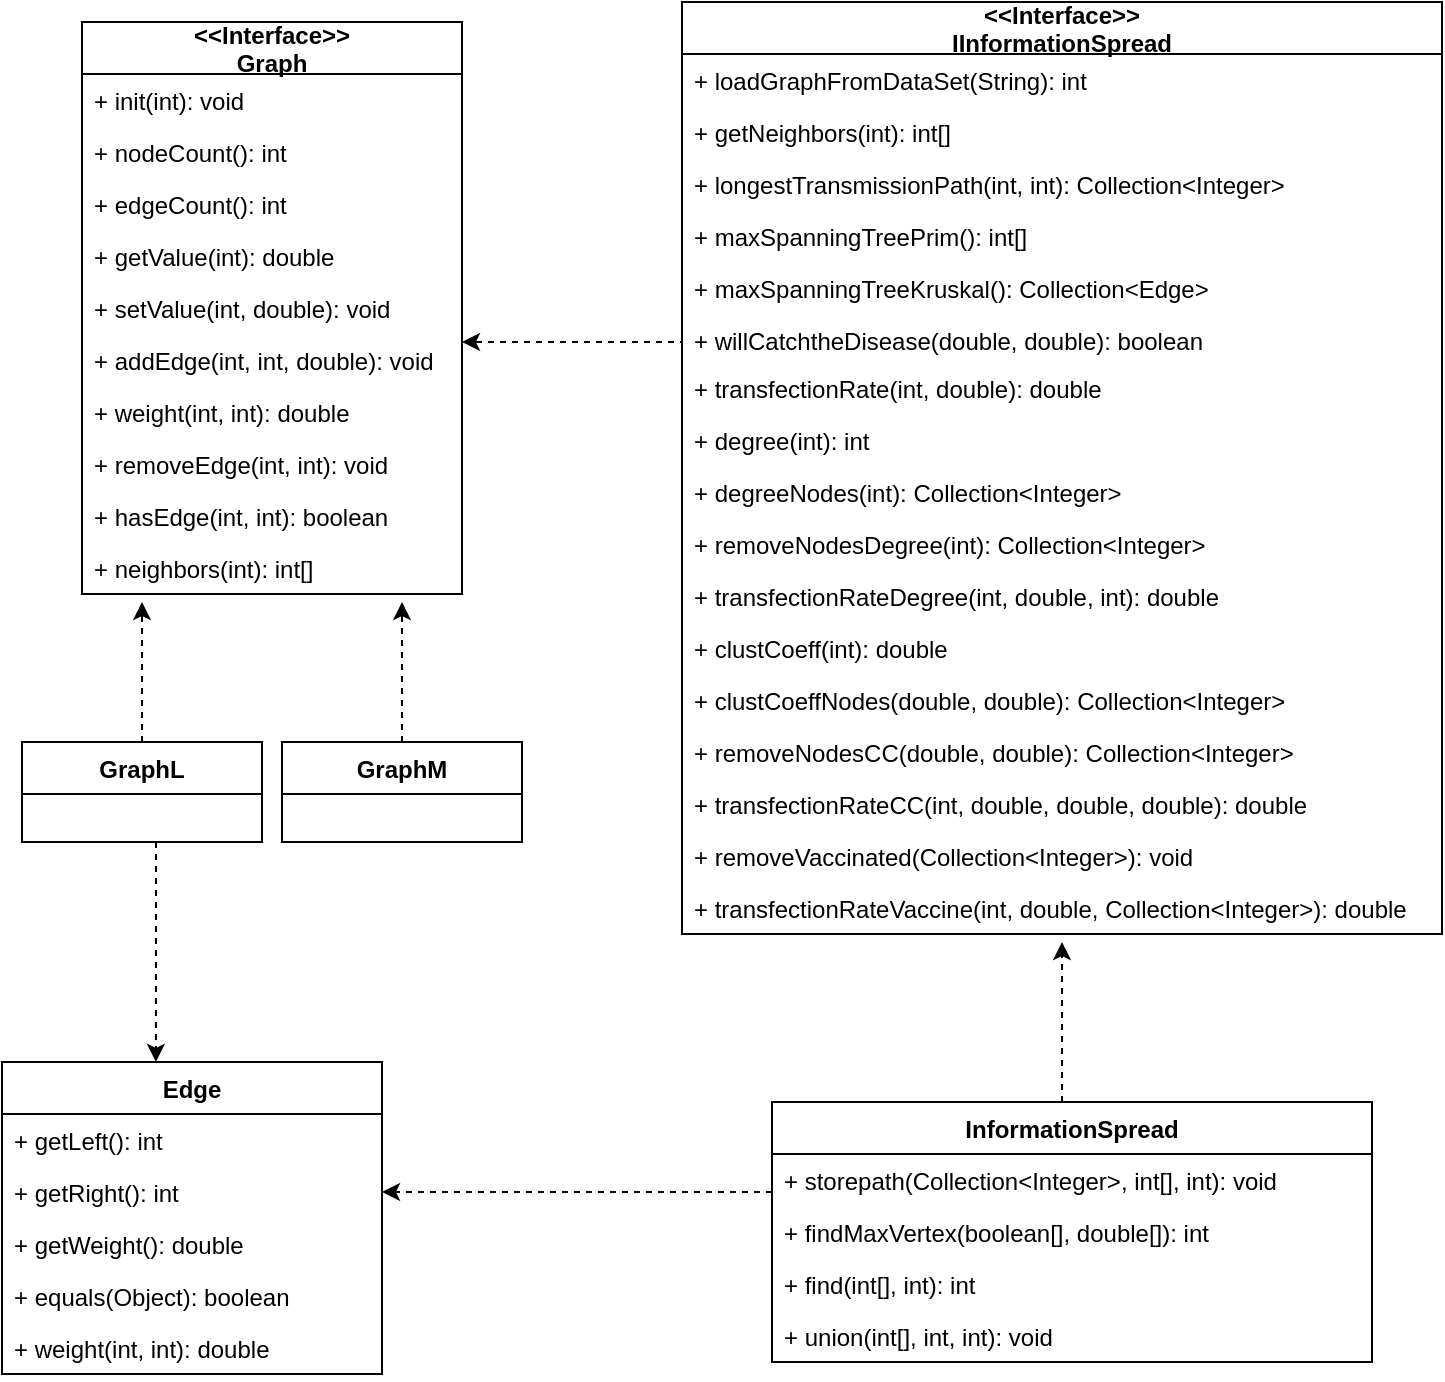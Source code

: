 <mxfile version="14.5.3" type="device"><diagram id="691KuYuFO0qOeN09WR0t" name="Page-1"><mxGraphModel dx="946" dy="557" grid="1" gridSize="10" guides="1" tooltips="1" connect="1" arrows="1" fold="1" page="1" pageScale="1" pageWidth="850" pageHeight="1100" math="0" shadow="0"><root><mxCell id="0"/><mxCell id="1" parent="0"/><mxCell id="_V23mkxTRfDLe0gEiHtG-14" value="&lt;&lt;Interface&gt;&gt;&#10;Graph" style="swimlane;fontStyle=1;childLayout=stackLayout;horizontal=1;startSize=26;fillColor=none;horizontalStack=0;resizeParent=1;resizeParentMax=0;resizeLast=0;collapsible=1;marginBottom=0;" vertex="1" parent="1"><mxGeometry x="80" y="60" width="190" height="286" as="geometry"/></mxCell><mxCell id="_V23mkxTRfDLe0gEiHtG-15" value="+ init(int): void" style="text;strokeColor=none;fillColor=none;align=left;verticalAlign=top;spacingLeft=4;spacingRight=4;overflow=hidden;rotatable=0;points=[[0,0.5],[1,0.5]];portConstraint=eastwest;" vertex="1" parent="_V23mkxTRfDLe0gEiHtG-14"><mxGeometry y="26" width="190" height="26" as="geometry"/></mxCell><mxCell id="_V23mkxTRfDLe0gEiHtG-16" value="+ nodeCount(): int" style="text;strokeColor=none;fillColor=none;align=left;verticalAlign=top;spacingLeft=4;spacingRight=4;overflow=hidden;rotatable=0;points=[[0,0.5],[1,0.5]];portConstraint=eastwest;" vertex="1" parent="_V23mkxTRfDLe0gEiHtG-14"><mxGeometry y="52" width="190" height="26" as="geometry"/></mxCell><mxCell id="_V23mkxTRfDLe0gEiHtG-17" value="+ edgeCount(): int&#10;" style="text;strokeColor=none;fillColor=none;align=left;verticalAlign=top;spacingLeft=4;spacingRight=4;overflow=hidden;rotatable=0;points=[[0,0.5],[1,0.5]];portConstraint=eastwest;" vertex="1" parent="_V23mkxTRfDLe0gEiHtG-14"><mxGeometry y="78" width="190" height="26" as="geometry"/></mxCell><mxCell id="_V23mkxTRfDLe0gEiHtG-18" value="+ getValue(int): double" style="text;strokeColor=none;fillColor=none;align=left;verticalAlign=top;spacingLeft=4;spacingRight=4;overflow=hidden;rotatable=0;points=[[0,0.5],[1,0.5]];portConstraint=eastwest;" vertex="1" parent="_V23mkxTRfDLe0gEiHtG-14"><mxGeometry y="104" width="190" height="26" as="geometry"/></mxCell><mxCell id="_V23mkxTRfDLe0gEiHtG-19" value="+ setValue(int, double): void" style="text;strokeColor=none;fillColor=none;align=left;verticalAlign=top;spacingLeft=4;spacingRight=4;overflow=hidden;rotatable=0;points=[[0,0.5],[1,0.5]];portConstraint=eastwest;" vertex="1" parent="_V23mkxTRfDLe0gEiHtG-14"><mxGeometry y="130" width="190" height="26" as="geometry"/></mxCell><mxCell id="_V23mkxTRfDLe0gEiHtG-20" value="+ addEdge(int, int, double): void" style="text;strokeColor=none;fillColor=none;align=left;verticalAlign=top;spacingLeft=4;spacingRight=4;overflow=hidden;rotatable=0;points=[[0,0.5],[1,0.5]];portConstraint=eastwest;" vertex="1" parent="_V23mkxTRfDLe0gEiHtG-14"><mxGeometry y="156" width="190" height="26" as="geometry"/></mxCell><mxCell id="_V23mkxTRfDLe0gEiHtG-21" value="+ weight(int, int): double" style="text;strokeColor=none;fillColor=none;align=left;verticalAlign=top;spacingLeft=4;spacingRight=4;overflow=hidden;rotatable=0;points=[[0,0.5],[1,0.5]];portConstraint=eastwest;" vertex="1" parent="_V23mkxTRfDLe0gEiHtG-14"><mxGeometry y="182" width="190" height="26" as="geometry"/></mxCell><mxCell id="_V23mkxTRfDLe0gEiHtG-22" value="+ removeEdge(int, int): void" style="text;strokeColor=none;fillColor=none;align=left;verticalAlign=top;spacingLeft=4;spacingRight=4;overflow=hidden;rotatable=0;points=[[0,0.5],[1,0.5]];portConstraint=eastwest;" vertex="1" parent="_V23mkxTRfDLe0gEiHtG-14"><mxGeometry y="208" width="190" height="26" as="geometry"/></mxCell><mxCell id="_V23mkxTRfDLe0gEiHtG-23" value="+ hasEdge(int, int): boolean" style="text;strokeColor=none;fillColor=none;align=left;verticalAlign=top;spacingLeft=4;spacingRight=4;overflow=hidden;rotatable=0;points=[[0,0.5],[1,0.5]];portConstraint=eastwest;" vertex="1" parent="_V23mkxTRfDLe0gEiHtG-14"><mxGeometry y="234" width="190" height="26" as="geometry"/></mxCell><mxCell id="_V23mkxTRfDLe0gEiHtG-24" value="+ neighbors(int): int[]" style="text;strokeColor=none;fillColor=none;align=left;verticalAlign=top;spacingLeft=4;spacingRight=4;overflow=hidden;rotatable=0;points=[[0,0.5],[1,0.5]];portConstraint=eastwest;" vertex="1" parent="_V23mkxTRfDLe0gEiHtG-14"><mxGeometry y="260" width="190" height="26" as="geometry"/></mxCell><mxCell id="_V23mkxTRfDLe0gEiHtG-37" style="edgeStyle=orthogonalEdgeStyle;rounded=0;orthogonalLoop=1;jettySize=auto;html=1;dashed=1;" edge="1" parent="1" source="_V23mkxTRfDLe0gEiHtG-25"><mxGeometry relative="1" as="geometry"><mxPoint x="110" y="350" as="targetPoint"/><Array as="points"><mxPoint x="110" y="400"/><mxPoint x="110" y="400"/></Array></mxGeometry></mxCell><mxCell id="_V23mkxTRfDLe0gEiHtG-98" style="edgeStyle=orthogonalEdgeStyle;rounded=0;orthogonalLoop=1;jettySize=auto;html=1;entryX=0.405;entryY=0;entryDx=0;entryDy=0;entryPerimeter=0;dashed=1;strokeColor=#000000;" edge="1" parent="1" source="_V23mkxTRfDLe0gEiHtG-25" target="_V23mkxTRfDLe0gEiHtG-87"><mxGeometry relative="1" as="geometry"><Array as="points"><mxPoint x="117" y="480"/><mxPoint x="117" y="480"/></Array></mxGeometry></mxCell><mxCell id="_V23mkxTRfDLe0gEiHtG-25" value="GraphL" style="swimlane;fontStyle=1;childLayout=stackLayout;horizontal=1;startSize=26;fillColor=none;horizontalStack=0;resizeParent=1;resizeParentMax=0;resizeLast=0;collapsible=1;marginBottom=0;" vertex="1" parent="1"><mxGeometry x="50" y="420" width="120" height="50" as="geometry"/></mxCell><mxCell id="_V23mkxTRfDLe0gEiHtG-44" style="edgeStyle=orthogonalEdgeStyle;rounded=0;orthogonalLoop=1;jettySize=auto;html=1;dashed=1;" edge="1" parent="1" source="_V23mkxTRfDLe0gEiHtG-45"><mxGeometry relative="1" as="geometry"><mxPoint x="240" y="350" as="targetPoint"/><Array as="points"><mxPoint x="240" y="400"/><mxPoint x="240" y="400"/></Array></mxGeometry></mxCell><mxCell id="_V23mkxTRfDLe0gEiHtG-45" value="GraphM" style="swimlane;fontStyle=1;childLayout=stackLayout;horizontal=1;startSize=26;fillColor=none;horizontalStack=0;resizeParent=1;resizeParentMax=0;resizeLast=0;collapsible=1;marginBottom=0;" vertex="1" parent="1"><mxGeometry x="180" y="420" width="120" height="50" as="geometry"/></mxCell><mxCell id="_V23mkxTRfDLe0gEiHtG-49" value="&lt;&lt;Interface&gt;&gt;&#10;IInformationSpread" style="swimlane;fontStyle=1;childLayout=stackLayout;horizontal=1;startSize=26;fillColor=none;horizontalStack=0;resizeParent=1;resizeParentMax=0;resizeLast=0;collapsible=1;marginBottom=0;" vertex="1" parent="1"><mxGeometry x="380" y="50" width="380" height="466" as="geometry"/></mxCell><mxCell id="_V23mkxTRfDLe0gEiHtG-50" value="+ loadGraphFromDataSet(String): int" style="text;strokeColor=none;fillColor=none;align=left;verticalAlign=top;spacingLeft=4;spacingRight=4;overflow=hidden;rotatable=0;points=[[0,0.5],[1,0.5]];portConstraint=eastwest;" vertex="1" parent="_V23mkxTRfDLe0gEiHtG-49"><mxGeometry y="26" width="380" height="26" as="geometry"/></mxCell><mxCell id="_V23mkxTRfDLe0gEiHtG-51" value="+ getNeighbors(int): int[]" style="text;strokeColor=none;fillColor=none;align=left;verticalAlign=top;spacingLeft=4;spacingRight=4;overflow=hidden;rotatable=0;points=[[0,0.5],[1,0.5]];portConstraint=eastwest;" vertex="1" parent="_V23mkxTRfDLe0gEiHtG-49"><mxGeometry y="52" width="380" height="26" as="geometry"/></mxCell><mxCell id="_V23mkxTRfDLe0gEiHtG-52" value="+ longestTransmissionPath(int, int): Collection&lt;Integer&gt;" style="text;strokeColor=none;fillColor=none;align=left;verticalAlign=top;spacingLeft=4;spacingRight=4;overflow=hidden;rotatable=0;points=[[0,0.5],[1,0.5]];portConstraint=eastwest;" vertex="1" parent="_V23mkxTRfDLe0gEiHtG-49"><mxGeometry y="78" width="380" height="26" as="geometry"/></mxCell><mxCell id="_V23mkxTRfDLe0gEiHtG-53" value="+ maxSpanningTreePrim(): int[]" style="text;strokeColor=none;fillColor=none;align=left;verticalAlign=top;spacingLeft=4;spacingRight=4;overflow=hidden;rotatable=0;points=[[0,0.5],[1,0.5]];portConstraint=eastwest;" vertex="1" parent="_V23mkxTRfDLe0gEiHtG-49"><mxGeometry y="104" width="380" height="26" as="geometry"/></mxCell><mxCell id="_V23mkxTRfDLe0gEiHtG-54" value="+ maxSpanningTreeKruskal(): Collection&lt;Edge&gt;" style="text;strokeColor=none;fillColor=none;align=left;verticalAlign=top;spacingLeft=4;spacingRight=4;overflow=hidden;rotatable=0;points=[[0,0.5],[1,0.5]];portConstraint=eastwest;" vertex="1" parent="_V23mkxTRfDLe0gEiHtG-49"><mxGeometry y="130" width="380" height="26" as="geometry"/></mxCell><mxCell id="_V23mkxTRfDLe0gEiHtG-55" value="+ willCatchtheDisease(double, double): boolean" style="text;strokeColor=none;fillColor=none;align=left;verticalAlign=top;spacingLeft=4;spacingRight=4;overflow=hidden;rotatable=0;points=[[0,0.5],[1,0.5]];portConstraint=eastwest;" vertex="1" parent="_V23mkxTRfDLe0gEiHtG-49"><mxGeometry y="156" width="380" height="24" as="geometry"/></mxCell><mxCell id="_V23mkxTRfDLe0gEiHtG-56" value="+ transfectionRate(int, double): double" style="text;strokeColor=none;fillColor=none;align=left;verticalAlign=top;spacingLeft=4;spacingRight=4;overflow=hidden;rotatable=0;points=[[0,0.5],[1,0.5]];portConstraint=eastwest;" vertex="1" parent="_V23mkxTRfDLe0gEiHtG-49"><mxGeometry y="180" width="380" height="26" as="geometry"/></mxCell><mxCell id="_V23mkxTRfDLe0gEiHtG-57" value="+ degree(int): int" style="text;strokeColor=none;fillColor=none;align=left;verticalAlign=top;spacingLeft=4;spacingRight=4;overflow=hidden;rotatable=0;points=[[0,0.5],[1,0.5]];portConstraint=eastwest;" vertex="1" parent="_V23mkxTRfDLe0gEiHtG-49"><mxGeometry y="206" width="380" height="26" as="geometry"/></mxCell><mxCell id="_V23mkxTRfDLe0gEiHtG-68" value="+ degreeNodes(int): Collection&lt;Integer&gt;" style="text;strokeColor=none;fillColor=none;align=left;verticalAlign=top;spacingLeft=4;spacingRight=4;overflow=hidden;rotatable=0;points=[[0,0.5],[1,0.5]];portConstraint=eastwest;" vertex="1" parent="_V23mkxTRfDLe0gEiHtG-49"><mxGeometry y="232" width="380" height="26" as="geometry"/></mxCell><mxCell id="_V23mkxTRfDLe0gEiHtG-58" value="+ removeNodesDegree(int): Collection&lt;Integer&gt; " style="text;strokeColor=none;fillColor=none;align=left;verticalAlign=top;spacingLeft=4;spacingRight=4;overflow=hidden;rotatable=0;points=[[0,0.5],[1,0.5]];portConstraint=eastwest;" vertex="1" parent="_V23mkxTRfDLe0gEiHtG-49"><mxGeometry y="258" width="380" height="26" as="geometry"/></mxCell><mxCell id="_V23mkxTRfDLe0gEiHtG-59" value="+ transfectionRateDegree(int, double, int): double" style="text;strokeColor=none;fillColor=none;align=left;verticalAlign=top;spacingLeft=4;spacingRight=4;overflow=hidden;rotatable=0;points=[[0,0.5],[1,0.5]];portConstraint=eastwest;" vertex="1" parent="_V23mkxTRfDLe0gEiHtG-49"><mxGeometry y="284" width="380" height="26" as="geometry"/></mxCell><mxCell id="_V23mkxTRfDLe0gEiHtG-62" value="+ clustCoeff(int): double" style="text;strokeColor=none;fillColor=none;align=left;verticalAlign=top;spacingLeft=4;spacingRight=4;overflow=hidden;rotatable=0;points=[[0,0.5],[1,0.5]];portConstraint=eastwest;" vertex="1" parent="_V23mkxTRfDLe0gEiHtG-49"><mxGeometry y="310" width="380" height="26" as="geometry"/></mxCell><mxCell id="_V23mkxTRfDLe0gEiHtG-63" value="+ clustCoeffNodes(double, double): Collection&lt;Integer&gt;" style="text;strokeColor=none;fillColor=none;align=left;verticalAlign=top;spacingLeft=4;spacingRight=4;overflow=hidden;rotatable=0;points=[[0,0.5],[1,0.5]];portConstraint=eastwest;" vertex="1" parent="_V23mkxTRfDLe0gEiHtG-49"><mxGeometry y="336" width="380" height="26" as="geometry"/></mxCell><mxCell id="_V23mkxTRfDLe0gEiHtG-64" value="+ removeNodesCC(double, double): Collection&lt;Integer&gt; " style="text;strokeColor=none;fillColor=none;align=left;verticalAlign=top;spacingLeft=4;spacingRight=4;overflow=hidden;rotatable=0;points=[[0,0.5],[1,0.5]];portConstraint=eastwest;" vertex="1" parent="_V23mkxTRfDLe0gEiHtG-49"><mxGeometry y="362" width="380" height="26" as="geometry"/></mxCell><mxCell id="_V23mkxTRfDLe0gEiHtG-65" value="+ transfectionRateCC(int, double, double, double): double&#10;" style="text;strokeColor=none;fillColor=none;align=left;verticalAlign=top;spacingLeft=4;spacingRight=4;overflow=hidden;rotatable=0;points=[[0,0.5],[1,0.5]];portConstraint=eastwest;" vertex="1" parent="_V23mkxTRfDLe0gEiHtG-49"><mxGeometry y="388" width="380" height="26" as="geometry"/></mxCell><mxCell id="_V23mkxTRfDLe0gEiHtG-66" value="+ removeVaccinated(Collection&lt;Integer&gt;): void&#10;" style="text;strokeColor=none;fillColor=none;align=left;verticalAlign=top;spacingLeft=4;spacingRight=4;overflow=hidden;rotatable=0;points=[[0,0.5],[1,0.5]];portConstraint=eastwest;" vertex="1" parent="_V23mkxTRfDLe0gEiHtG-49"><mxGeometry y="414" width="380" height="26" as="geometry"/></mxCell><mxCell id="_V23mkxTRfDLe0gEiHtG-67" value="+ transfectionRateVaccine(int, double, Collection&lt;Integer&gt;): double" style="text;strokeColor=none;fillColor=none;align=left;verticalAlign=top;spacingLeft=4;spacingRight=4;overflow=hidden;rotatable=0;points=[[0,0.5],[1,0.5]];portConstraint=eastwest;" vertex="1" parent="_V23mkxTRfDLe0gEiHtG-49"><mxGeometry y="440" width="380" height="26" as="geometry"/></mxCell><mxCell id="_V23mkxTRfDLe0gEiHtG-99" style="edgeStyle=orthogonalEdgeStyle;rounded=0;orthogonalLoop=1;jettySize=auto;html=1;entryX=1;entryY=0.5;entryDx=0;entryDy=0;dashed=1;strokeColor=#000000;" edge="1" parent="1" source="_V23mkxTRfDLe0gEiHtG-71" target="_V23mkxTRfDLe0gEiHtG-89"><mxGeometry relative="1" as="geometry"><Array as="points"><mxPoint x="380" y="645"/><mxPoint x="380" y="645"/></Array></mxGeometry></mxCell><mxCell id="_V23mkxTRfDLe0gEiHtG-103" style="edgeStyle=orthogonalEdgeStyle;rounded=0;orthogonalLoop=1;jettySize=auto;html=1;dashed=1;strokeColor=#000000;" edge="1" parent="1" source="_V23mkxTRfDLe0gEiHtG-71"><mxGeometry relative="1" as="geometry"><mxPoint x="570" y="520" as="targetPoint"/><Array as="points"><mxPoint x="570" y="570"/><mxPoint x="570" y="570"/></Array></mxGeometry></mxCell><mxCell id="_V23mkxTRfDLe0gEiHtG-71" value="InformationSpread" style="swimlane;fontStyle=1;childLayout=stackLayout;horizontal=1;startSize=26;fillColor=none;horizontalStack=0;resizeParent=1;resizeParentMax=0;resizeLast=0;collapsible=1;marginBottom=0;" vertex="1" parent="1"><mxGeometry x="425" y="600" width="300" height="130" as="geometry"/></mxCell><mxCell id="_V23mkxTRfDLe0gEiHtG-72" value="+ storepath(Collection&lt;Integer&gt;, int[], int): void" style="text;strokeColor=none;fillColor=none;align=left;verticalAlign=top;spacingLeft=4;spacingRight=4;overflow=hidden;rotatable=0;points=[[0,0.5],[1,0.5]];portConstraint=eastwest;" vertex="1" parent="_V23mkxTRfDLe0gEiHtG-71"><mxGeometry y="26" width="300" height="26" as="geometry"/></mxCell><mxCell id="_V23mkxTRfDLe0gEiHtG-100" value="+ findMaxVertex(boolean[], double[]): int" style="text;strokeColor=none;fillColor=none;align=left;verticalAlign=top;spacingLeft=4;spacingRight=4;overflow=hidden;rotatable=0;points=[[0,0.5],[1,0.5]];portConstraint=eastwest;" vertex="1" parent="_V23mkxTRfDLe0gEiHtG-71"><mxGeometry y="52" width="300" height="26" as="geometry"/></mxCell><mxCell id="_V23mkxTRfDLe0gEiHtG-101" value="+ find(int[], int): int" style="text;strokeColor=none;fillColor=none;align=left;verticalAlign=top;spacingLeft=4;spacingRight=4;overflow=hidden;rotatable=0;points=[[0,0.5],[1,0.5]];portConstraint=eastwest;" vertex="1" parent="_V23mkxTRfDLe0gEiHtG-71"><mxGeometry y="78" width="300" height="26" as="geometry"/></mxCell><mxCell id="_V23mkxTRfDLe0gEiHtG-102" value="+ union(int[], int, int): void" style="text;strokeColor=none;fillColor=none;align=left;verticalAlign=top;spacingLeft=4;spacingRight=4;overflow=hidden;rotatable=0;points=[[0,0.5],[1,0.5]];portConstraint=eastwest;" vertex="1" parent="_V23mkxTRfDLe0gEiHtG-71"><mxGeometry y="104" width="300" height="26" as="geometry"/></mxCell><mxCell id="_V23mkxTRfDLe0gEiHtG-86" style="edgeStyle=orthogonalEdgeStyle;rounded=0;orthogonalLoop=1;jettySize=auto;html=1;exitX=0;exitY=0.5;exitDx=0;exitDy=0;dashed=1;" edge="1" parent="1" source="_V23mkxTRfDLe0gEiHtG-55"><mxGeometry relative="1" as="geometry"><mxPoint x="270" y="220" as="targetPoint"/><Array as="points"><mxPoint x="380" y="220"/></Array></mxGeometry></mxCell><mxCell id="_V23mkxTRfDLe0gEiHtG-87" value="Edge" style="swimlane;fontStyle=1;childLayout=stackLayout;horizontal=1;startSize=26;fillColor=none;horizontalStack=0;resizeParent=1;resizeParentMax=0;resizeLast=0;collapsible=1;marginBottom=0;" vertex="1" parent="1"><mxGeometry x="40" y="580" width="190" height="156" as="geometry"/></mxCell><mxCell id="_V23mkxTRfDLe0gEiHtG-88" value="+ getLeft(): int" style="text;strokeColor=none;fillColor=none;align=left;verticalAlign=top;spacingLeft=4;spacingRight=4;overflow=hidden;rotatable=0;points=[[0,0.5],[1,0.5]];portConstraint=eastwest;" vertex="1" parent="_V23mkxTRfDLe0gEiHtG-87"><mxGeometry y="26" width="190" height="26" as="geometry"/></mxCell><mxCell id="_V23mkxTRfDLe0gEiHtG-89" value="+ getRight(): int&#10;&#10;" style="text;strokeColor=none;fillColor=none;align=left;verticalAlign=top;spacingLeft=4;spacingRight=4;overflow=hidden;rotatable=0;points=[[0,0.5],[1,0.5]];portConstraint=eastwest;" vertex="1" parent="_V23mkxTRfDLe0gEiHtG-87"><mxGeometry y="52" width="190" height="26" as="geometry"/></mxCell><mxCell id="_V23mkxTRfDLe0gEiHtG-90" value="+ getWeight(): double" style="text;strokeColor=none;fillColor=none;align=left;verticalAlign=top;spacingLeft=4;spacingRight=4;overflow=hidden;rotatable=0;points=[[0,0.5],[1,0.5]];portConstraint=eastwest;" vertex="1" parent="_V23mkxTRfDLe0gEiHtG-87"><mxGeometry y="78" width="190" height="26" as="geometry"/></mxCell><mxCell id="_V23mkxTRfDLe0gEiHtG-91" value="+ equals(Object): boolean" style="text;strokeColor=none;fillColor=none;align=left;verticalAlign=top;spacingLeft=4;spacingRight=4;overflow=hidden;rotatable=0;points=[[0,0.5],[1,0.5]];portConstraint=eastwest;" vertex="1" parent="_V23mkxTRfDLe0gEiHtG-87"><mxGeometry y="104" width="190" height="26" as="geometry"/></mxCell><mxCell id="_V23mkxTRfDLe0gEiHtG-94" value="+ weight(int, int): double" style="text;strokeColor=none;fillColor=none;align=left;verticalAlign=top;spacingLeft=4;spacingRight=4;overflow=hidden;rotatable=0;points=[[0,0.5],[1,0.5]];portConstraint=eastwest;" vertex="1" parent="_V23mkxTRfDLe0gEiHtG-87"><mxGeometry y="130" width="190" height="26" as="geometry"/></mxCell></root></mxGraphModel></diagram></mxfile>